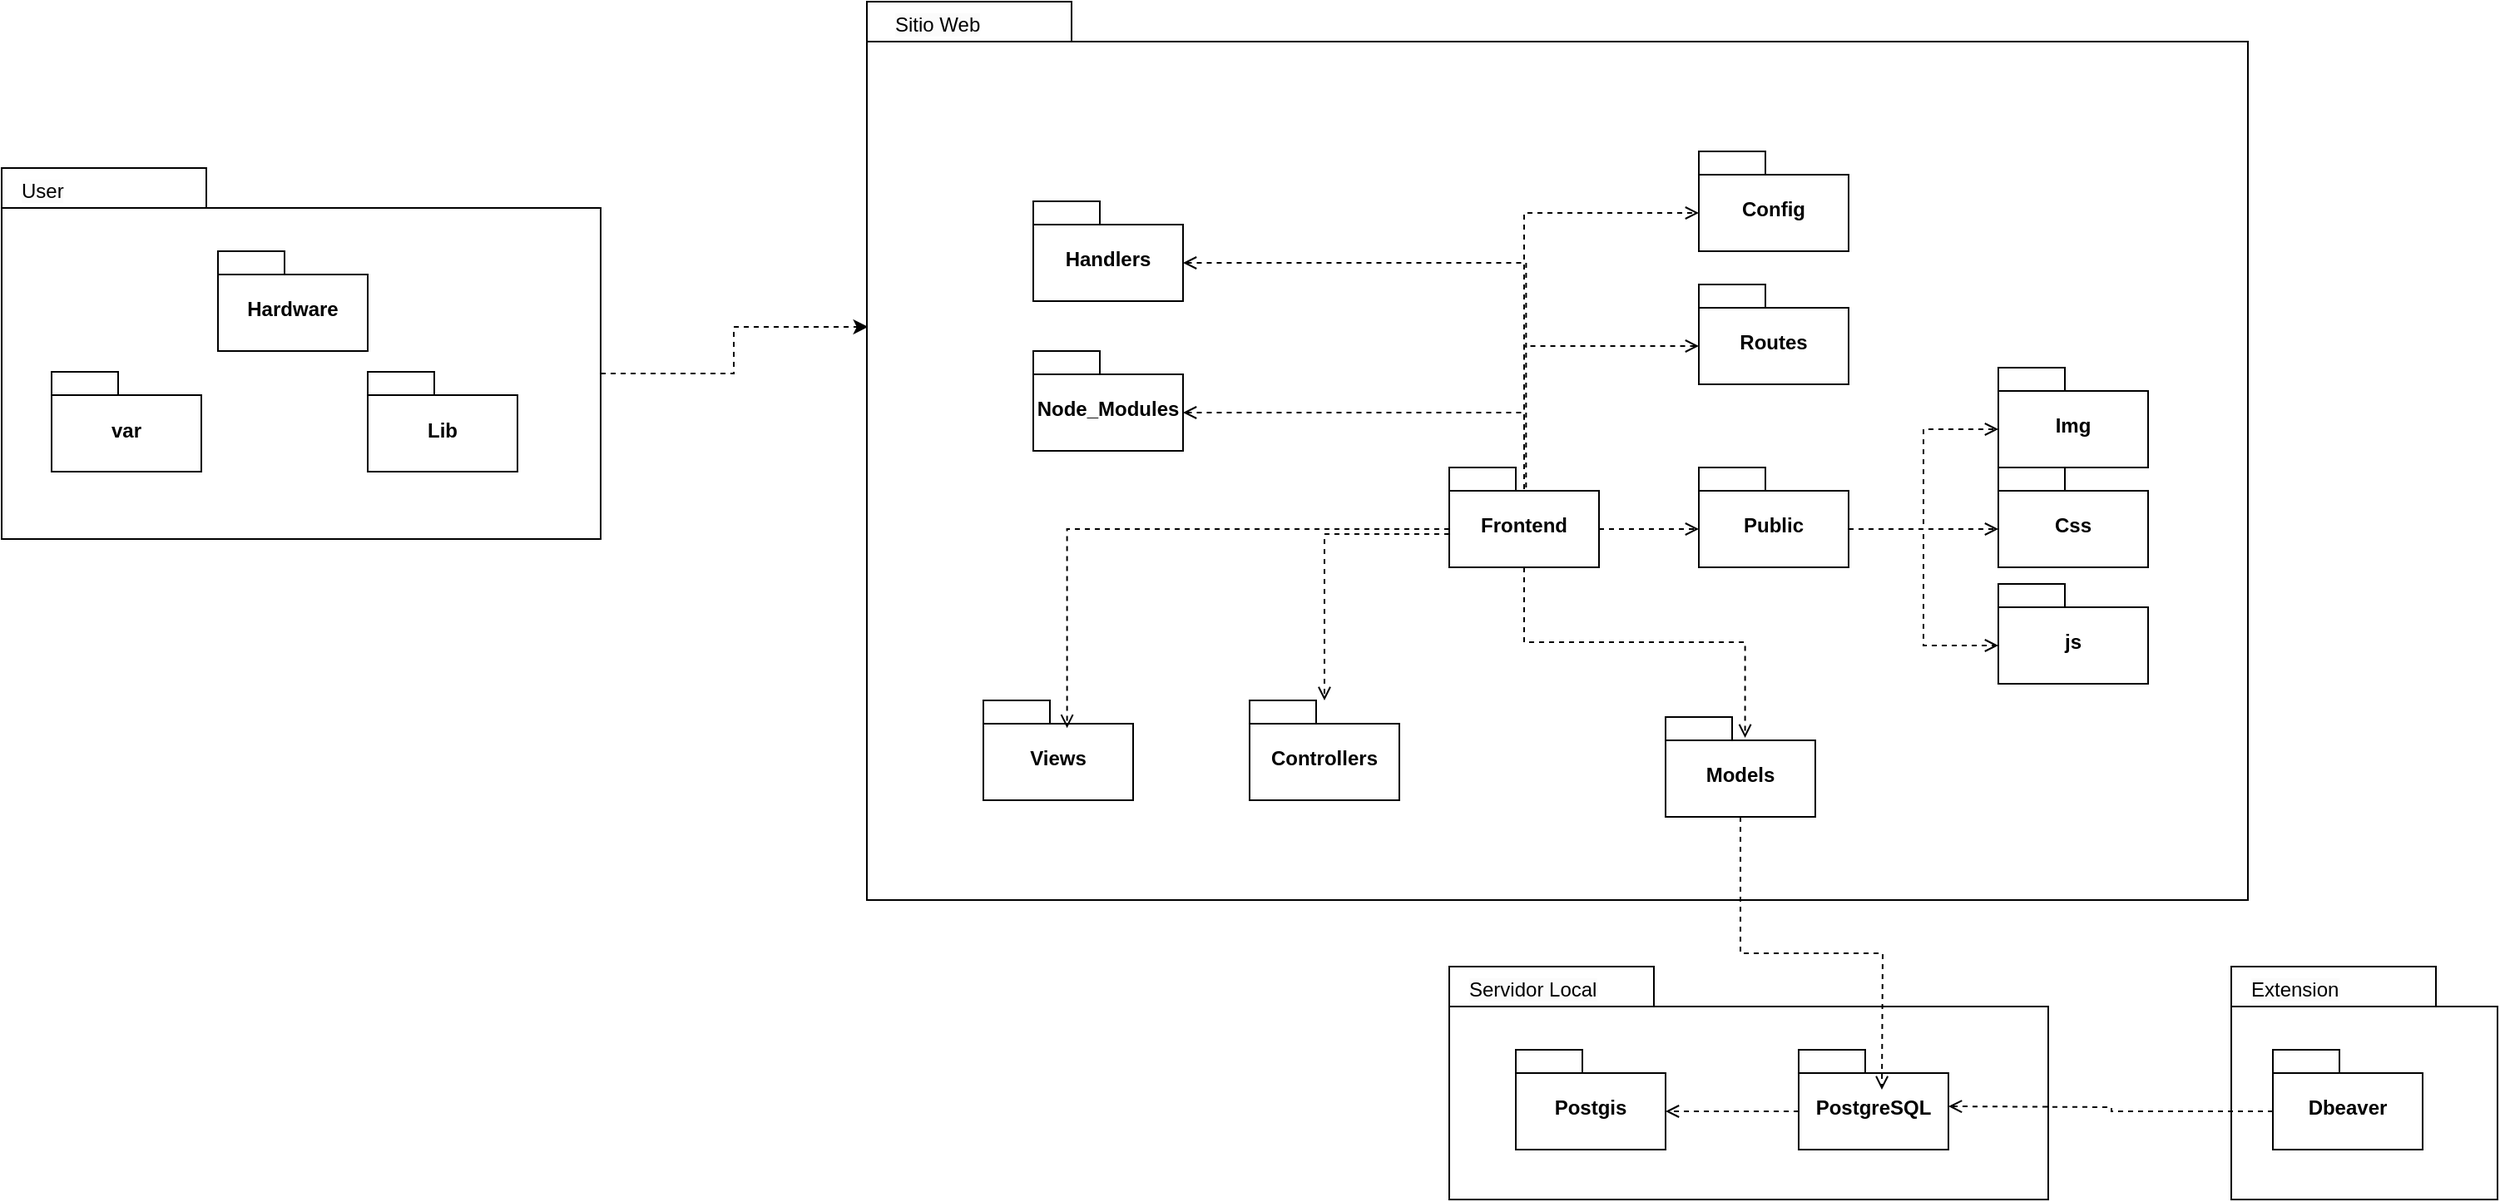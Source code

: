 <mxfile version="24.7.17">
  <diagram name="Caso de Uso - Gestionar Rutas de Aprendizaje" id="f942EPAKpCTR2U5F5pBP">
    <mxGraphModel dx="2537" dy="868" grid="1" gridSize="10" guides="1" tooltips="1" connect="1" arrows="1" fold="1" page="1" pageScale="1" pageWidth="850" pageHeight="1100" math="0" shadow="0">
      <root>
        <mxCell id="0" />
        <mxCell id="1" parent="0" />
        <mxCell id="HLFpVGwepYCYaluz1ja6-1" value="" style="shape=folder;fontStyle=1;spacingTop=10;tabWidth=123;tabHeight=24;tabPosition=left;html=1;rounded=0;shadow=0;comic=0;labelBackgroundColor=none;strokeColor=#000000;strokeWidth=1;fillColor=#ffffff;fontFamily=Verdana;fontSize=10;fontColor=#000000;align=center;container=0;" vertex="1" parent="1">
          <mxGeometry x="340" y="130" width="830" height="540" as="geometry" />
        </mxCell>
        <mxCell id="HLFpVGwepYCYaluz1ja6-2" value="&lt;span style=&quot;color: rgb(0, 0, 0); font-family: Helvetica; font-size: 12px; font-style: normal; font-variant-ligatures: normal; font-variant-caps: normal; font-weight: 400; letter-spacing: normal; orphans: 2; text-align: left; text-indent: 0px; text-transform: none; widows: 2; word-spacing: 0px; -webkit-text-stroke-width: 0px; white-space: normal; background-color: rgb(251, 251, 251); text-decoration-thickness: initial; text-decoration-style: initial; text-decoration-color: initial; display: inline !important; float: none;&quot;&gt;Sitio Web&lt;/span&gt;" style="text;whiteSpace=wrap;html=1;" vertex="1" parent="1">
          <mxGeometry x="355" y="130" width="70" height="28" as="geometry" />
        </mxCell>
        <mxCell id="HLFpVGwepYCYaluz1ja6-3" style="edgeStyle=orthogonalEdgeStyle;rounded=0;orthogonalLoop=1;jettySize=auto;html=1;dashed=1;endArrow=open;endFill=0;" edge="1" parent="1" source="HLFpVGwepYCYaluz1ja6-4" target="HLFpVGwepYCYaluz1ja6-15">
          <mxGeometry relative="1" as="geometry">
            <Array as="points">
              <mxPoint x="615" y="450" />
            </Array>
          </mxGeometry>
        </mxCell>
        <mxCell id="HLFpVGwepYCYaluz1ja6-4" value="Frontend" style="shape=folder;fontStyle=1;spacingTop=10;tabWidth=40;tabHeight=14;tabPosition=left;html=1;whiteSpace=wrap;" vertex="1" parent="1">
          <mxGeometry x="690" y="410" width="90" height="60" as="geometry" />
        </mxCell>
        <mxCell id="HLFpVGwepYCYaluz1ja6-5" value="Public" style="shape=folder;fontStyle=1;spacingTop=10;tabWidth=40;tabHeight=14;tabPosition=left;html=1;whiteSpace=wrap;" vertex="1" parent="1">
          <mxGeometry x="840" y="410" width="90" height="60" as="geometry" />
        </mxCell>
        <mxCell id="HLFpVGwepYCYaluz1ja6-6" value="Img" style="shape=folder;fontStyle=1;spacingTop=10;tabWidth=40;tabHeight=14;tabPosition=left;html=1;whiteSpace=wrap;" vertex="1" parent="1">
          <mxGeometry x="1020" y="350" width="90" height="60" as="geometry" />
        </mxCell>
        <mxCell id="HLFpVGwepYCYaluz1ja6-7" value="Css" style="shape=folder;fontStyle=1;spacingTop=10;tabWidth=40;tabHeight=14;tabPosition=left;html=1;whiteSpace=wrap;" vertex="1" parent="1">
          <mxGeometry x="1020" y="410" width="90" height="60" as="geometry" />
        </mxCell>
        <mxCell id="HLFpVGwepYCYaluz1ja6-8" value="js" style="shape=folder;fontStyle=1;spacingTop=10;tabWidth=40;tabHeight=14;tabPosition=left;html=1;whiteSpace=wrap;" vertex="1" parent="1">
          <mxGeometry x="1020" y="480" width="90" height="60" as="geometry" />
        </mxCell>
        <mxCell id="HLFpVGwepYCYaluz1ja6-9" style="edgeStyle=orthogonalEdgeStyle;rounded=0;orthogonalLoop=1;jettySize=auto;html=1;exitX=0;exitY=0;exitDx=90;exitDy=37;exitPerimeter=0;entryX=0;entryY=0;entryDx=0;entryDy=37;entryPerimeter=0;dashed=1;endArrow=open;endFill=0;" edge="1" parent="1" source="HLFpVGwepYCYaluz1ja6-5" target="HLFpVGwepYCYaluz1ja6-6">
          <mxGeometry relative="1" as="geometry" />
        </mxCell>
        <mxCell id="HLFpVGwepYCYaluz1ja6-10" value="Views" style="shape=folder;fontStyle=1;spacingTop=10;tabWidth=40;tabHeight=14;tabPosition=left;html=1;whiteSpace=wrap;" vertex="1" parent="1">
          <mxGeometry x="410" y="550" width="90" height="60" as="geometry" />
        </mxCell>
        <mxCell id="HLFpVGwepYCYaluz1ja6-11" value="Config" style="shape=folder;fontStyle=1;spacingTop=10;tabWidth=40;tabHeight=14;tabPosition=left;html=1;whiteSpace=wrap;" vertex="1" parent="1">
          <mxGeometry x="840" y="220" width="90" height="60" as="geometry" />
        </mxCell>
        <mxCell id="HLFpVGwepYCYaluz1ja6-12" style="edgeStyle=orthogonalEdgeStyle;rounded=0;orthogonalLoop=1;jettySize=auto;html=1;exitX=0;exitY=0;exitDx=90;exitDy=37;exitPerimeter=0;entryX=0;entryY=0;entryDx=0;entryDy=37;entryPerimeter=0;dashed=1;endArrow=open;endFill=0;" edge="1" parent="1" source="HLFpVGwepYCYaluz1ja6-5" target="HLFpVGwepYCYaluz1ja6-7">
          <mxGeometry relative="1" as="geometry">
            <mxPoint x="940" y="457" as="sourcePoint" />
            <mxPoint x="1030" y="397" as="targetPoint" />
          </mxGeometry>
        </mxCell>
        <mxCell id="HLFpVGwepYCYaluz1ja6-13" style="edgeStyle=orthogonalEdgeStyle;rounded=0;orthogonalLoop=1;jettySize=auto;html=1;exitX=0;exitY=0;exitDx=90;exitDy=37;exitPerimeter=0;entryX=0;entryY=0;entryDx=0;entryDy=37;entryPerimeter=0;dashed=1;endArrow=open;endFill=0;" edge="1" parent="1" source="HLFpVGwepYCYaluz1ja6-5" target="HLFpVGwepYCYaluz1ja6-8">
          <mxGeometry relative="1" as="geometry">
            <mxPoint x="930" y="450" as="sourcePoint" />
            <mxPoint x="1020" y="450" as="targetPoint" />
          </mxGeometry>
        </mxCell>
        <mxCell id="HLFpVGwepYCYaluz1ja6-14" style="edgeStyle=orthogonalEdgeStyle;rounded=0;orthogonalLoop=1;jettySize=auto;html=1;exitX=0;exitY=0;exitDx=90;exitDy=37;exitPerimeter=0;entryX=0;entryY=0;entryDx=0;entryDy=37;entryPerimeter=0;dashed=1;endArrow=open;endFill=0;" edge="1" parent="1" source="HLFpVGwepYCYaluz1ja6-4" target="HLFpVGwepYCYaluz1ja6-5">
          <mxGeometry relative="1" as="geometry">
            <mxPoint x="780" y="490" as="sourcePoint" />
            <mxPoint x="870" y="490" as="targetPoint" />
          </mxGeometry>
        </mxCell>
        <mxCell id="HLFpVGwepYCYaluz1ja6-15" value="Controllers" style="shape=folder;fontStyle=1;spacingTop=10;tabWidth=40;tabHeight=14;tabPosition=left;html=1;whiteSpace=wrap;" vertex="1" parent="1">
          <mxGeometry x="570" y="550" width="90" height="60" as="geometry" />
        </mxCell>
        <mxCell id="HLFpVGwepYCYaluz1ja6-16" value="Handlers" style="shape=folder;fontStyle=1;spacingTop=10;tabWidth=40;tabHeight=14;tabPosition=left;html=1;whiteSpace=wrap;" vertex="1" parent="1">
          <mxGeometry x="440" y="250" width="90" height="60" as="geometry" />
        </mxCell>
        <mxCell id="HLFpVGwepYCYaluz1ja6-17" value="Models" style="shape=folder;fontStyle=1;spacingTop=10;tabWidth=40;tabHeight=14;tabPosition=left;html=1;whiteSpace=wrap;" vertex="1" parent="1">
          <mxGeometry x="820" y="560" width="90" height="60" as="geometry" />
        </mxCell>
        <mxCell id="HLFpVGwepYCYaluz1ja6-18" style="edgeStyle=orthogonalEdgeStyle;rounded=0;orthogonalLoop=1;jettySize=auto;html=1;exitX=0;exitY=0;exitDx=90;exitDy=37;exitPerimeter=0;endArrow=none;endFill=0;startArrow=open;startFill=0;dashed=1;" edge="1" parent="1" source="HLFpVGwepYCYaluz1ja6-19" target="HLFpVGwepYCYaluz1ja6-4">
          <mxGeometry relative="1" as="geometry" />
        </mxCell>
        <mxCell id="HLFpVGwepYCYaluz1ja6-19" value="Node_Modules" style="shape=folder;fontStyle=1;spacingTop=10;tabWidth=40;tabHeight=14;tabPosition=left;html=1;whiteSpace=wrap;" vertex="1" parent="1">
          <mxGeometry x="440" y="340" width="90" height="60" as="geometry" />
        </mxCell>
        <mxCell id="HLFpVGwepYCYaluz1ja6-20" value="Routes" style="shape=folder;fontStyle=1;spacingTop=10;tabWidth=40;tabHeight=14;tabPosition=left;html=1;whiteSpace=wrap;" vertex="1" parent="1">
          <mxGeometry x="840" y="300" width="90" height="60" as="geometry" />
        </mxCell>
        <mxCell id="HLFpVGwepYCYaluz1ja6-21" style="edgeStyle=orthogonalEdgeStyle;rounded=0;orthogonalLoop=1;jettySize=auto;html=1;exitX=0;exitY=0;exitDx=0;exitDy=37;exitPerimeter=0;entryX=0.559;entryY=0.278;entryDx=0;entryDy=0;entryPerimeter=0;dashed=1;endArrow=open;endFill=0;" edge="1" parent="1" source="HLFpVGwepYCYaluz1ja6-4" target="HLFpVGwepYCYaluz1ja6-10">
          <mxGeometry relative="1" as="geometry">
            <mxPoint x="520" y="500" as="sourcePoint" />
            <mxPoint x="580" y="500" as="targetPoint" />
          </mxGeometry>
        </mxCell>
        <mxCell id="HLFpVGwepYCYaluz1ja6-22" style="edgeStyle=orthogonalEdgeStyle;rounded=0;orthogonalLoop=1;jettySize=auto;html=1;exitX=0;exitY=0;exitDx=40;exitDy=14;exitPerimeter=0;entryX=0;entryY=0;entryDx=0;entryDy=37;entryPerimeter=0;endArrow=open;endFill=0;dashed=1;" edge="1" parent="1" source="HLFpVGwepYCYaluz1ja6-4" target="HLFpVGwepYCYaluz1ja6-11">
          <mxGeometry relative="1" as="geometry">
            <Array as="points">
              <mxPoint x="735" y="424" />
              <mxPoint x="735" y="257" />
            </Array>
          </mxGeometry>
        </mxCell>
        <mxCell id="HLFpVGwepYCYaluz1ja6-23" style="edgeStyle=orthogonalEdgeStyle;rounded=0;orthogonalLoop=1;jettySize=auto;html=1;exitX=0;exitY=0;exitDx=90;exitDy=37;exitPerimeter=0;endArrow=none;endFill=0;startArrow=open;startFill=0;dashed=1;entryX=0.513;entryY=0.222;entryDx=0;entryDy=0;entryPerimeter=0;" edge="1" parent="1" source="HLFpVGwepYCYaluz1ja6-16" target="HLFpVGwepYCYaluz1ja6-4">
          <mxGeometry relative="1" as="geometry">
            <mxPoint x="540" y="290" as="sourcePoint" />
            <mxPoint x="745" y="323" as="targetPoint" />
          </mxGeometry>
        </mxCell>
        <mxCell id="HLFpVGwepYCYaluz1ja6-24" style="edgeStyle=orthogonalEdgeStyle;rounded=0;orthogonalLoop=1;jettySize=auto;html=1;exitX=0;exitY=0;exitDx=0;exitDy=37;exitPerimeter=0;endArrow=none;endFill=0;startArrow=open;startFill=0;dashed=1;" edge="1" parent="1" source="HLFpVGwepYCYaluz1ja6-20" target="HLFpVGwepYCYaluz1ja6-4">
          <mxGeometry relative="1" as="geometry">
            <mxPoint x="540" y="340" as="sourcePoint" />
            <mxPoint x="745" y="373" as="targetPoint" />
          </mxGeometry>
        </mxCell>
        <mxCell id="HLFpVGwepYCYaluz1ja6-25" style="edgeStyle=orthogonalEdgeStyle;rounded=0;orthogonalLoop=1;jettySize=auto;html=1;exitX=0.5;exitY=1;exitDx=0;exitDy=0;exitPerimeter=0;entryX=0.531;entryY=0.208;entryDx=0;entryDy=0;entryPerimeter=0;endArrow=open;endFill=0;dashed=1;" edge="1" parent="1" source="HLFpVGwepYCYaluz1ja6-4" target="HLFpVGwepYCYaluz1ja6-17">
          <mxGeometry relative="1" as="geometry" />
        </mxCell>
        <mxCell id="HLFpVGwepYCYaluz1ja6-26" value="" style="shape=folder;fontStyle=1;spacingTop=10;tabWidth=123;tabHeight=24;tabPosition=left;html=1;rounded=0;shadow=0;comic=0;labelBackgroundColor=none;strokeColor=#000000;strokeWidth=1;fillColor=#ffffff;fontFamily=Verdana;fontSize=10;fontColor=#000000;align=center;container=0;" vertex="1" parent="1">
          <mxGeometry x="-180" y="230" width="360" height="223" as="geometry" />
        </mxCell>
        <mxCell id="HLFpVGwepYCYaluz1ja6-27" value="&lt;span style=&quot;color: rgb(0, 0, 0); font-family: Helvetica; font-size: 12px; font-style: normal; font-variant-ligatures: normal; font-variant-caps: normal; font-weight: 400; letter-spacing: normal; orphans: 2; text-align: left; text-indent: 0px; text-transform: none; widows: 2; word-spacing: 0px; -webkit-text-stroke-width: 0px; white-space: normal; background-color: rgb(251, 251, 251); text-decoration-thickness: initial; text-decoration-style: initial; text-decoration-color: initial; display: inline !important; float: none;&quot;&gt;User&lt;/span&gt;" style="text;whiteSpace=wrap;html=1;" vertex="1" parent="1">
          <mxGeometry x="-170" y="230" width="70" height="28" as="geometry" />
        </mxCell>
        <mxCell id="HLFpVGwepYCYaluz1ja6-28" value="Hardware" style="shape=folder;fontStyle=1;spacingTop=10;tabWidth=40;tabHeight=14;tabPosition=left;html=1;whiteSpace=wrap;" vertex="1" parent="1">
          <mxGeometry x="-50" y="280" width="90" height="60" as="geometry" />
        </mxCell>
        <mxCell id="HLFpVGwepYCYaluz1ja6-29" value="Lib" style="shape=folder;fontStyle=1;spacingTop=10;tabWidth=40;tabHeight=14;tabPosition=left;html=1;whiteSpace=wrap;" vertex="1" parent="1">
          <mxGeometry x="40" y="352.5" width="90" height="60" as="geometry" />
        </mxCell>
        <mxCell id="HLFpVGwepYCYaluz1ja6-30" value="var" style="shape=folder;fontStyle=1;spacingTop=10;tabWidth=40;tabHeight=14;tabPosition=left;html=1;whiteSpace=wrap;" vertex="1" parent="1">
          <mxGeometry x="-150" y="352.5" width="90" height="60" as="geometry" />
        </mxCell>
        <mxCell id="HLFpVGwepYCYaluz1ja6-31" style="edgeStyle=orthogonalEdgeStyle;rounded=0;orthogonalLoop=1;jettySize=auto;html=1;exitX=0;exitY=0;exitDx=360;exitDy=123.5;exitPerimeter=0;entryX=0.001;entryY=0.362;entryDx=0;entryDy=0;entryPerimeter=0;dashed=1;" edge="1" parent="1" source="HLFpVGwepYCYaluz1ja6-26" target="HLFpVGwepYCYaluz1ja6-1">
          <mxGeometry relative="1" as="geometry" />
        </mxCell>
        <mxCell id="HLFpVGwepYCYaluz1ja6-33" value="" style="shape=folder;fontStyle=1;spacingTop=10;tabWidth=123;tabHeight=24;tabPosition=left;html=1;rounded=0;shadow=0;comic=0;labelBackgroundColor=none;strokeColor=#000000;strokeWidth=1;fillColor=#ffffff;fontFamily=Verdana;fontSize=10;fontColor=#000000;align=center;container=0;" vertex="1" parent="1">
          <mxGeometry x="690" y="710" width="360" height="140" as="geometry" />
        </mxCell>
        <mxCell id="HLFpVGwepYCYaluz1ja6-34" value="&lt;span style=&quot;color: rgb(0, 0, 0); font-family: Helvetica; font-size: 12px; font-style: normal; font-variant-ligatures: normal; font-variant-caps: normal; font-weight: 400; letter-spacing: normal; orphans: 2; text-align: left; text-indent: 0px; text-transform: none; widows: 2; word-spacing: 0px; -webkit-text-stroke-width: 0px; white-space: normal; background-color: rgb(251, 251, 251); text-decoration-thickness: initial; text-decoration-style: initial; text-decoration-color: initial; display: inline !important; float: none;&quot;&gt;Servidor Local&lt;/span&gt;" style="text;whiteSpace=wrap;html=1;" vertex="1" parent="1">
          <mxGeometry x="700" y="710" width="90" height="28" as="geometry" />
        </mxCell>
        <mxCell id="HLFpVGwepYCYaluz1ja6-35" value="PostgreSQL" style="shape=folder;fontStyle=1;spacingTop=10;tabWidth=40;tabHeight=14;tabPosition=left;html=1;whiteSpace=wrap;" vertex="1" parent="1">
          <mxGeometry x="900" y="760" width="90" height="60" as="geometry" />
        </mxCell>
        <mxCell id="HLFpVGwepYCYaluz1ja6-36" value="Postgis" style="shape=folder;fontStyle=1;spacingTop=10;tabWidth=40;tabHeight=14;tabPosition=left;html=1;whiteSpace=wrap;" vertex="1" parent="1">
          <mxGeometry x="730" y="760" width="90" height="60" as="geometry" />
        </mxCell>
        <mxCell id="HLFpVGwepYCYaluz1ja6-37" style="edgeStyle=orthogonalEdgeStyle;rounded=0;orthogonalLoop=1;jettySize=auto;html=1;entryX=0;entryY=0;entryDx=90;entryDy=37;entryPerimeter=0;endArrow=open;endFill=0;dashed=1;exitX=0;exitY=0;exitDx=0;exitDy=37;exitPerimeter=0;" edge="1" parent="1" source="HLFpVGwepYCYaluz1ja6-35" target="HLFpVGwepYCYaluz1ja6-36">
          <mxGeometry relative="1" as="geometry">
            <mxPoint x="670" y="690" as="sourcePoint" />
            <mxPoint x="878" y="582" as="targetPoint" />
          </mxGeometry>
        </mxCell>
        <mxCell id="HLFpVGwepYCYaluz1ja6-39" style="edgeStyle=orthogonalEdgeStyle;rounded=0;orthogonalLoop=1;jettySize=auto;html=1;entryX=0;entryY=0;entryDx=40;entryDy=14;entryPerimeter=0;endArrow=open;endFill=0;dashed=1;exitX=0.5;exitY=1;exitDx=0;exitDy=0;exitPerimeter=0;" edge="1" parent="1" source="HLFpVGwepYCYaluz1ja6-17">
          <mxGeometry relative="1" as="geometry">
            <mxPoint x="875" y="630" as="sourcePoint" />
            <mxPoint x="950" y="784" as="targetPoint" />
          </mxGeometry>
        </mxCell>
        <mxCell id="HLFpVGwepYCYaluz1ja6-40" value="" style="shape=folder;fontStyle=1;spacingTop=10;tabWidth=123;tabHeight=24;tabPosition=left;html=1;rounded=0;shadow=0;comic=0;labelBackgroundColor=none;strokeColor=#000000;strokeWidth=1;fillColor=#ffffff;fontFamily=Verdana;fontSize=10;fontColor=#000000;align=center;container=0;" vertex="1" parent="1">
          <mxGeometry x="1160" y="710" width="160" height="140" as="geometry" />
        </mxCell>
        <mxCell id="HLFpVGwepYCYaluz1ja6-41" value="&lt;span style=&quot;color: rgb(0, 0, 0); font-family: Helvetica; font-size: 12px; font-style: normal; font-variant-ligatures: normal; font-variant-caps: normal; font-weight: 400; letter-spacing: normal; orphans: 2; text-align: left; text-indent: 0px; text-transform: none; widows: 2; word-spacing: 0px; -webkit-text-stroke-width: 0px; white-space: normal; background-color: rgb(251, 251, 251); text-decoration-thickness: initial; text-decoration-style: initial; text-decoration-color: initial; display: inline !important; float: none;&quot;&gt;Extension&lt;/span&gt;" style="text;whiteSpace=wrap;html=1;" vertex="1" parent="1">
          <mxGeometry x="1170" y="710" width="90" height="28" as="geometry" />
        </mxCell>
        <mxCell id="HLFpVGwepYCYaluz1ja6-42" value="Dbeaver" style="shape=folder;fontStyle=1;spacingTop=10;tabWidth=40;tabHeight=14;tabPosition=left;html=1;whiteSpace=wrap;" vertex="1" parent="1">
          <mxGeometry x="1185" y="760" width="90" height="60" as="geometry" />
        </mxCell>
        <mxCell id="HLFpVGwepYCYaluz1ja6-43" style="edgeStyle=orthogonalEdgeStyle;rounded=0;orthogonalLoop=1;jettySize=auto;html=1;endArrow=open;endFill=0;dashed=1;exitX=0;exitY=0;exitDx=0;exitDy=37;exitPerimeter=0;" edge="1" parent="1" source="HLFpVGwepYCYaluz1ja6-42">
          <mxGeometry relative="1" as="geometry">
            <mxPoint x="875" y="630" as="sourcePoint" />
            <mxPoint x="990" y="794" as="targetPoint" />
          </mxGeometry>
        </mxCell>
      </root>
    </mxGraphModel>
  </diagram>
</mxfile>
